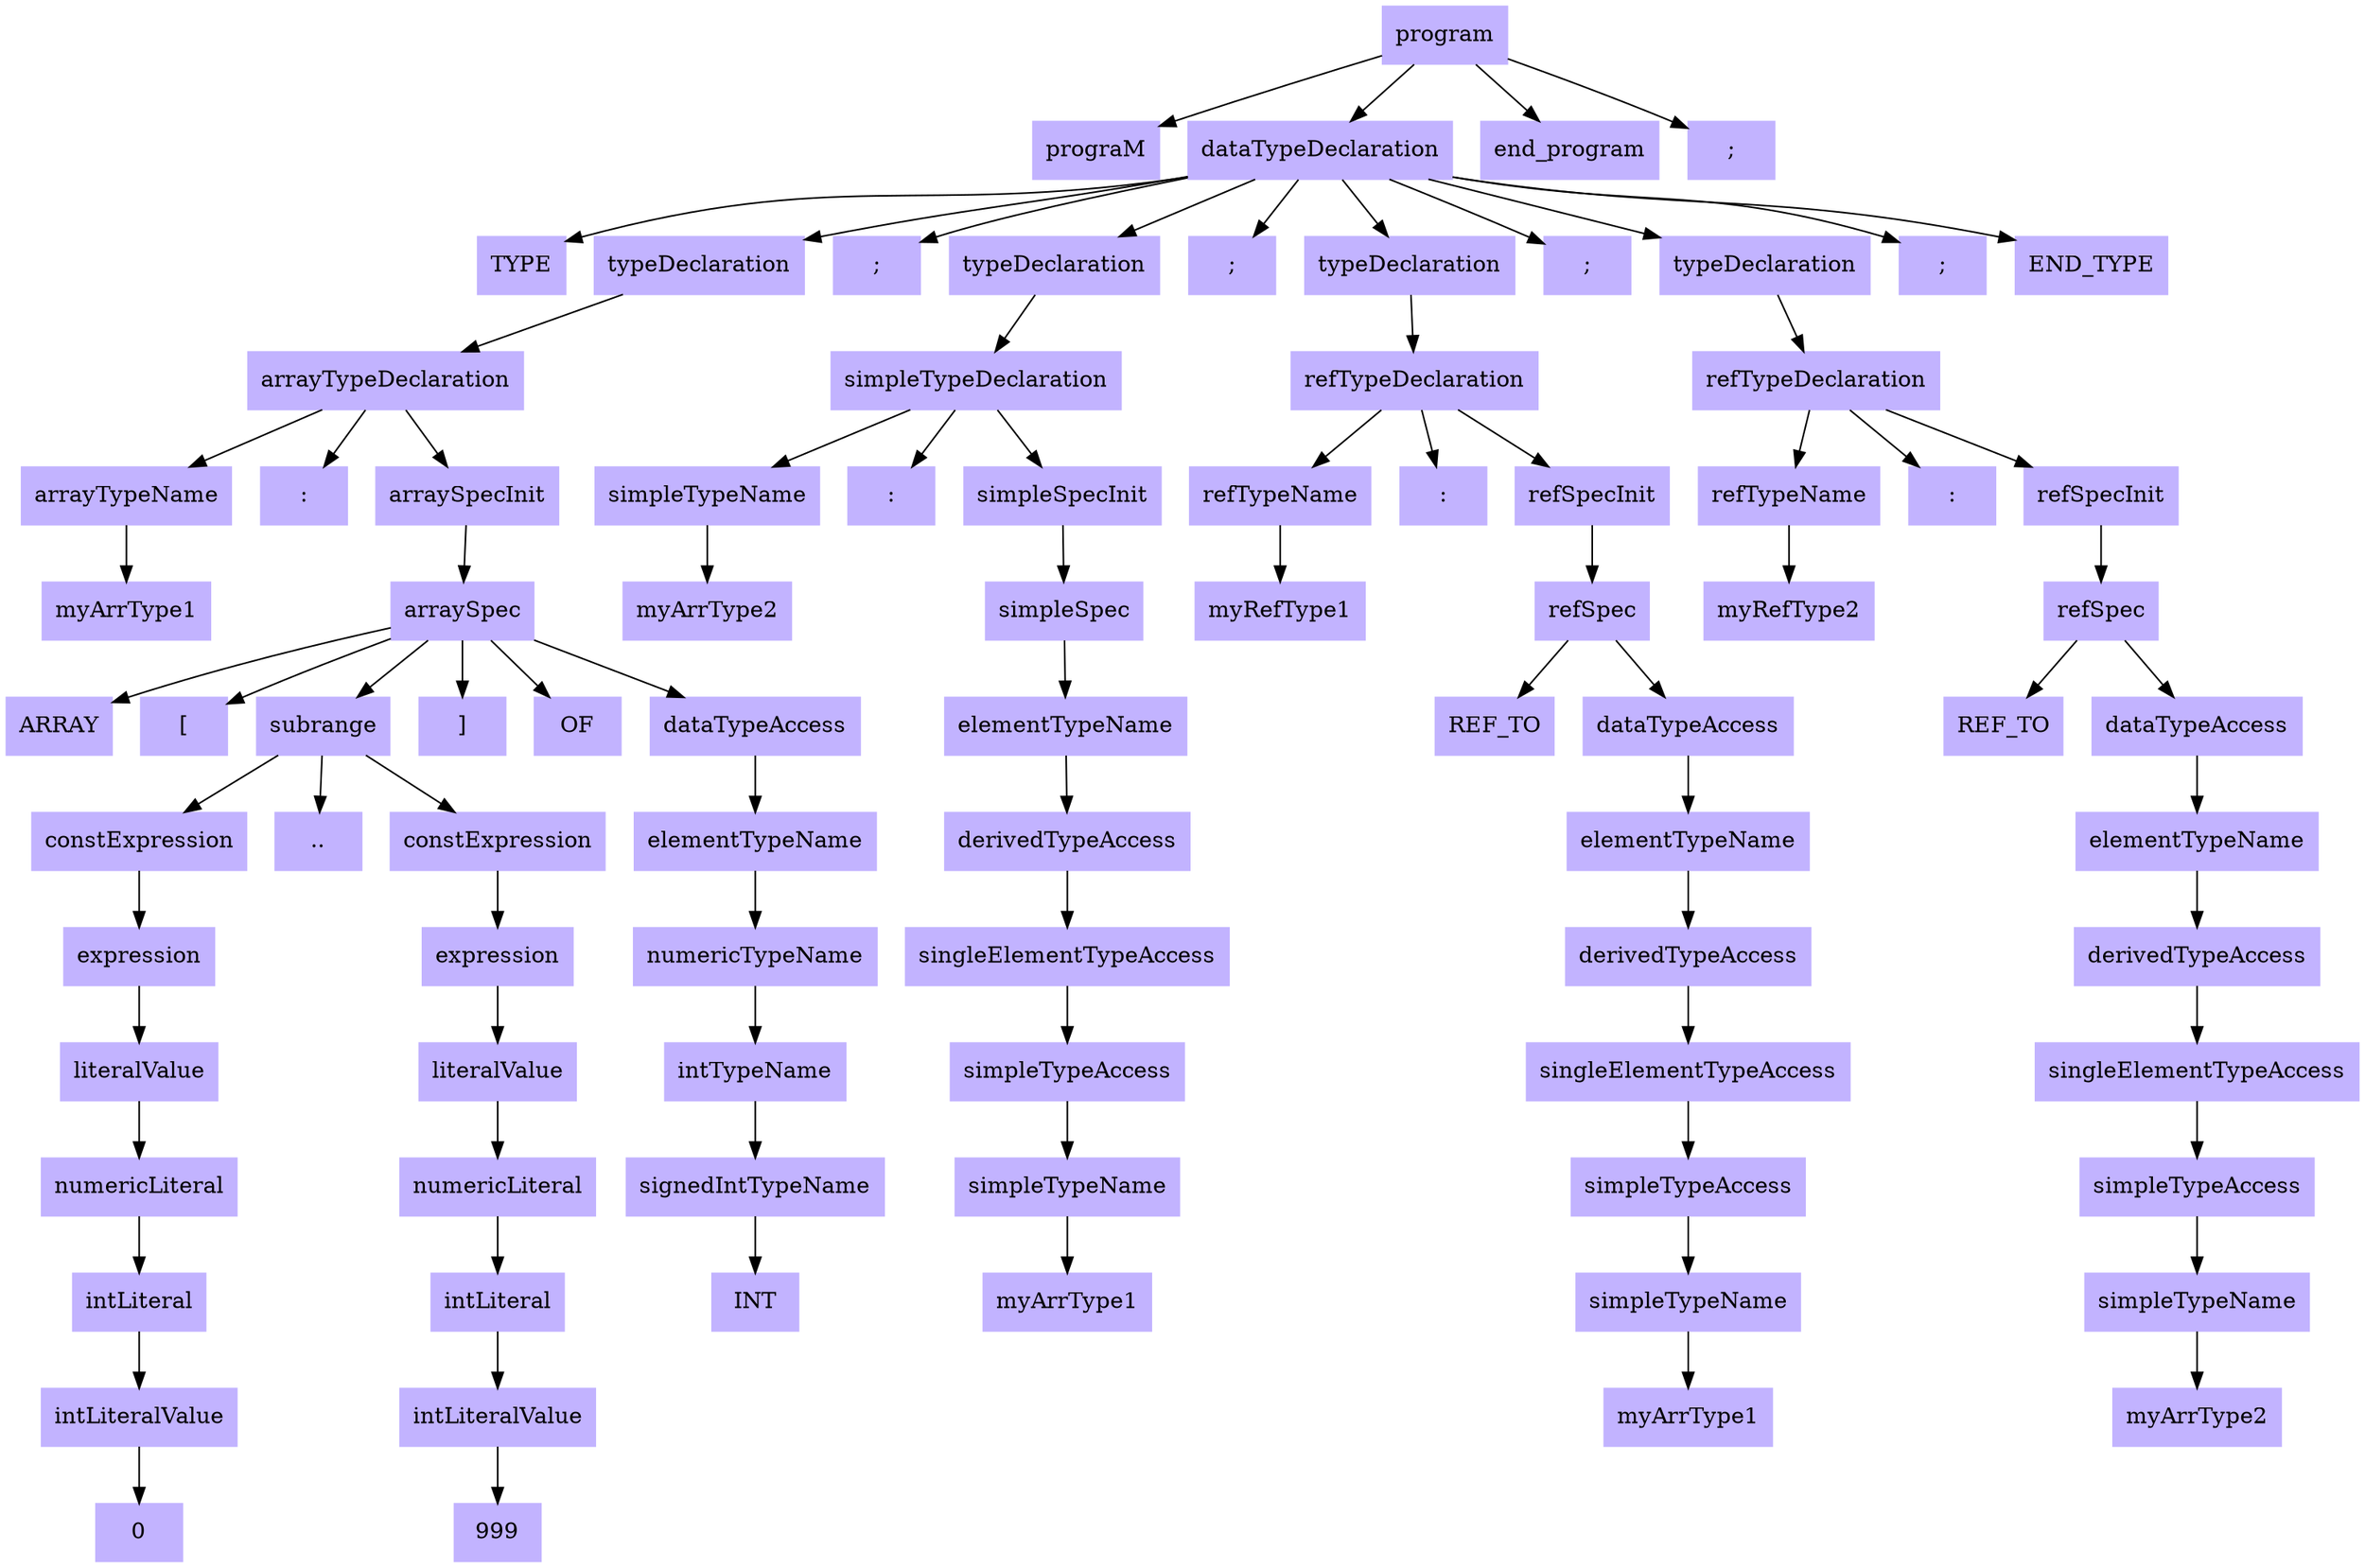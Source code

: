 digraph ParseTree {
node [shape=box, style=filled, color=".7 .3 1.0"];
node0 [label="program"];
node1 [label="prograM"];
node0 -> node1;
node2 [label="dataTypeDeclaration"];
node0 -> node2;
node3 [label="TYPE"];
node2 -> node3;
node4 [label="typeDeclaration"];
node2 -> node4;
node5 [label="arrayTypeDeclaration"];
node4 -> node5;
node6 [label="arrayTypeName"];
node5 -> node6;
node7 [label="myArrType1"];
node6 -> node7;
node8 [label=":"];
node5 -> node8;
node9 [label="arraySpecInit"];
node5 -> node9;
node10 [label="arraySpec"];
node9 -> node10;
node11 [label="ARRAY"];
node10 -> node11;
node12 [label="["];
node10 -> node12;
node13 [label="subrange"];
node10 -> node13;
node14 [label="constExpression"];
node13 -> node14;
node15 [label="expression"];
node14 -> node15;
node16 [label="literalValue"];
node15 -> node16;
node17 [label="numericLiteral"];
node16 -> node17;
node18 [label="intLiteral"];
node17 -> node18;
node19 [label="intLiteralValue"];
node18 -> node19;
node20 [label="0"];
node19 -> node20;
node21 [label=".."];
node13 -> node21;
node22 [label="constExpression"];
node13 -> node22;
node23 [label="expression"];
node22 -> node23;
node24 [label="literalValue"];
node23 -> node24;
node25 [label="numericLiteral"];
node24 -> node25;
node26 [label="intLiteral"];
node25 -> node26;
node27 [label="intLiteralValue"];
node26 -> node27;
node28 [label="999"];
node27 -> node28;
node29 [label="]"];
node10 -> node29;
node30 [label="OF"];
node10 -> node30;
node31 [label="dataTypeAccess"];
node10 -> node31;
node32 [label="elementTypeName"];
node31 -> node32;
node33 [label="numericTypeName"];
node32 -> node33;
node34 [label="intTypeName"];
node33 -> node34;
node35 [label="signedIntTypeName"];
node34 -> node35;
node36 [label="INT"];
node35 -> node36;
node37 [label=";"];
node2 -> node37;
node38 [label="typeDeclaration"];
node2 -> node38;
node39 [label="simpleTypeDeclaration"];
node38 -> node39;
node40 [label="simpleTypeName"];
node39 -> node40;
node41 [label="myArrType2"];
node40 -> node41;
node42 [label=":"];
node39 -> node42;
node43 [label="simpleSpecInit"];
node39 -> node43;
node44 [label="simpleSpec"];
node43 -> node44;
node45 [label="elementTypeName"];
node44 -> node45;
node46 [label="derivedTypeAccess"];
node45 -> node46;
node47 [label="singleElementTypeAccess"];
node46 -> node47;
node48 [label="simpleTypeAccess"];
node47 -> node48;
node49 [label="simpleTypeName"];
node48 -> node49;
node50 [label="myArrType1"];
node49 -> node50;
node51 [label=";"];
node2 -> node51;
node52 [label="typeDeclaration"];
node2 -> node52;
node53 [label="refTypeDeclaration"];
node52 -> node53;
node54 [label="refTypeName"];
node53 -> node54;
node55 [label="myRefType1"];
node54 -> node55;
node56 [label=":"];
node53 -> node56;
node57 [label="refSpecInit"];
node53 -> node57;
node58 [label="refSpec"];
node57 -> node58;
node59 [label="REF_TO"];
node58 -> node59;
node60 [label="dataTypeAccess"];
node58 -> node60;
node61 [label="elementTypeName"];
node60 -> node61;
node62 [label="derivedTypeAccess"];
node61 -> node62;
node63 [label="singleElementTypeAccess"];
node62 -> node63;
node64 [label="simpleTypeAccess"];
node63 -> node64;
node65 [label="simpleTypeName"];
node64 -> node65;
node66 [label="myArrType1"];
node65 -> node66;
node67 [label=";"];
node2 -> node67;
node68 [label="typeDeclaration"];
node2 -> node68;
node69 [label="refTypeDeclaration"];
node68 -> node69;
node70 [label="refTypeName"];
node69 -> node70;
node71 [label="myRefType2"];
node70 -> node71;
node72 [label=":"];
node69 -> node72;
node73 [label="refSpecInit"];
node69 -> node73;
node74 [label="refSpec"];
node73 -> node74;
node75 [label="REF_TO"];
node74 -> node75;
node76 [label="dataTypeAccess"];
node74 -> node76;
node77 [label="elementTypeName"];
node76 -> node77;
node78 [label="derivedTypeAccess"];
node77 -> node78;
node79 [label="singleElementTypeAccess"];
node78 -> node79;
node80 [label="simpleTypeAccess"];
node79 -> node80;
node81 [label="simpleTypeName"];
node80 -> node81;
node82 [label="myArrType2"];
node81 -> node82;
node83 [label=";"];
node2 -> node83;
node84 [label="END_TYPE"];
node2 -> node84;
node85 [label="end_program"];
node0 -> node85;
node86 [label=";"];
node0 -> node86;
}
